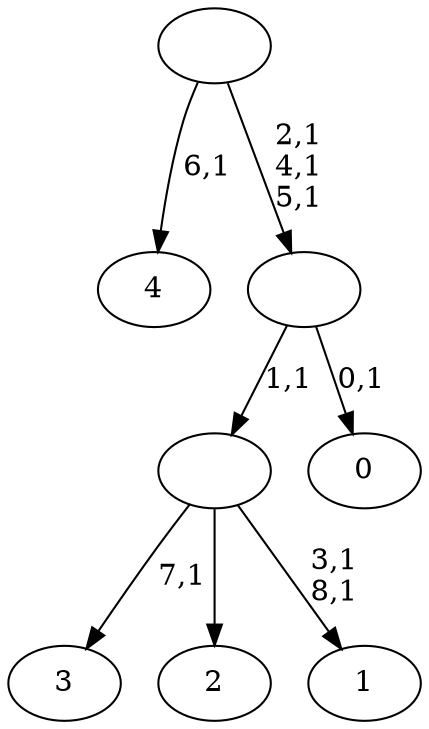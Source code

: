 digraph T {
	14 [label="4"]
	12 [label="3"]
	10 [label="2"]
	9 [label="1"]
	6 [label=""]
	5 [label="0"]
	3 [label=""]
	0 [label=""]
	6 -> 9 [label="3,1\n8,1"]
	6 -> 12 [label="7,1"]
	6 -> 10 [label=""]
	3 -> 5 [label="0,1"]
	3 -> 6 [label="1,1"]
	0 -> 3 [label="2,1\n4,1\n5,1"]
	0 -> 14 [label="6,1"]
}
